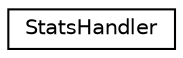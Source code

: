 digraph "Graphical Class Hierarchy"
{
  edge [fontname="Helvetica",fontsize="10",labelfontname="Helvetica",labelfontsize="10"];
  node [fontname="Helvetica",fontsize="10",shape=record];
  rankdir="LR";
  Node1 [label="StatsHandler",height=0.2,width=0.4,color="black", fillcolor="white", style="filled",URL="$d2/d58/class_stats_handler.html"];
}
